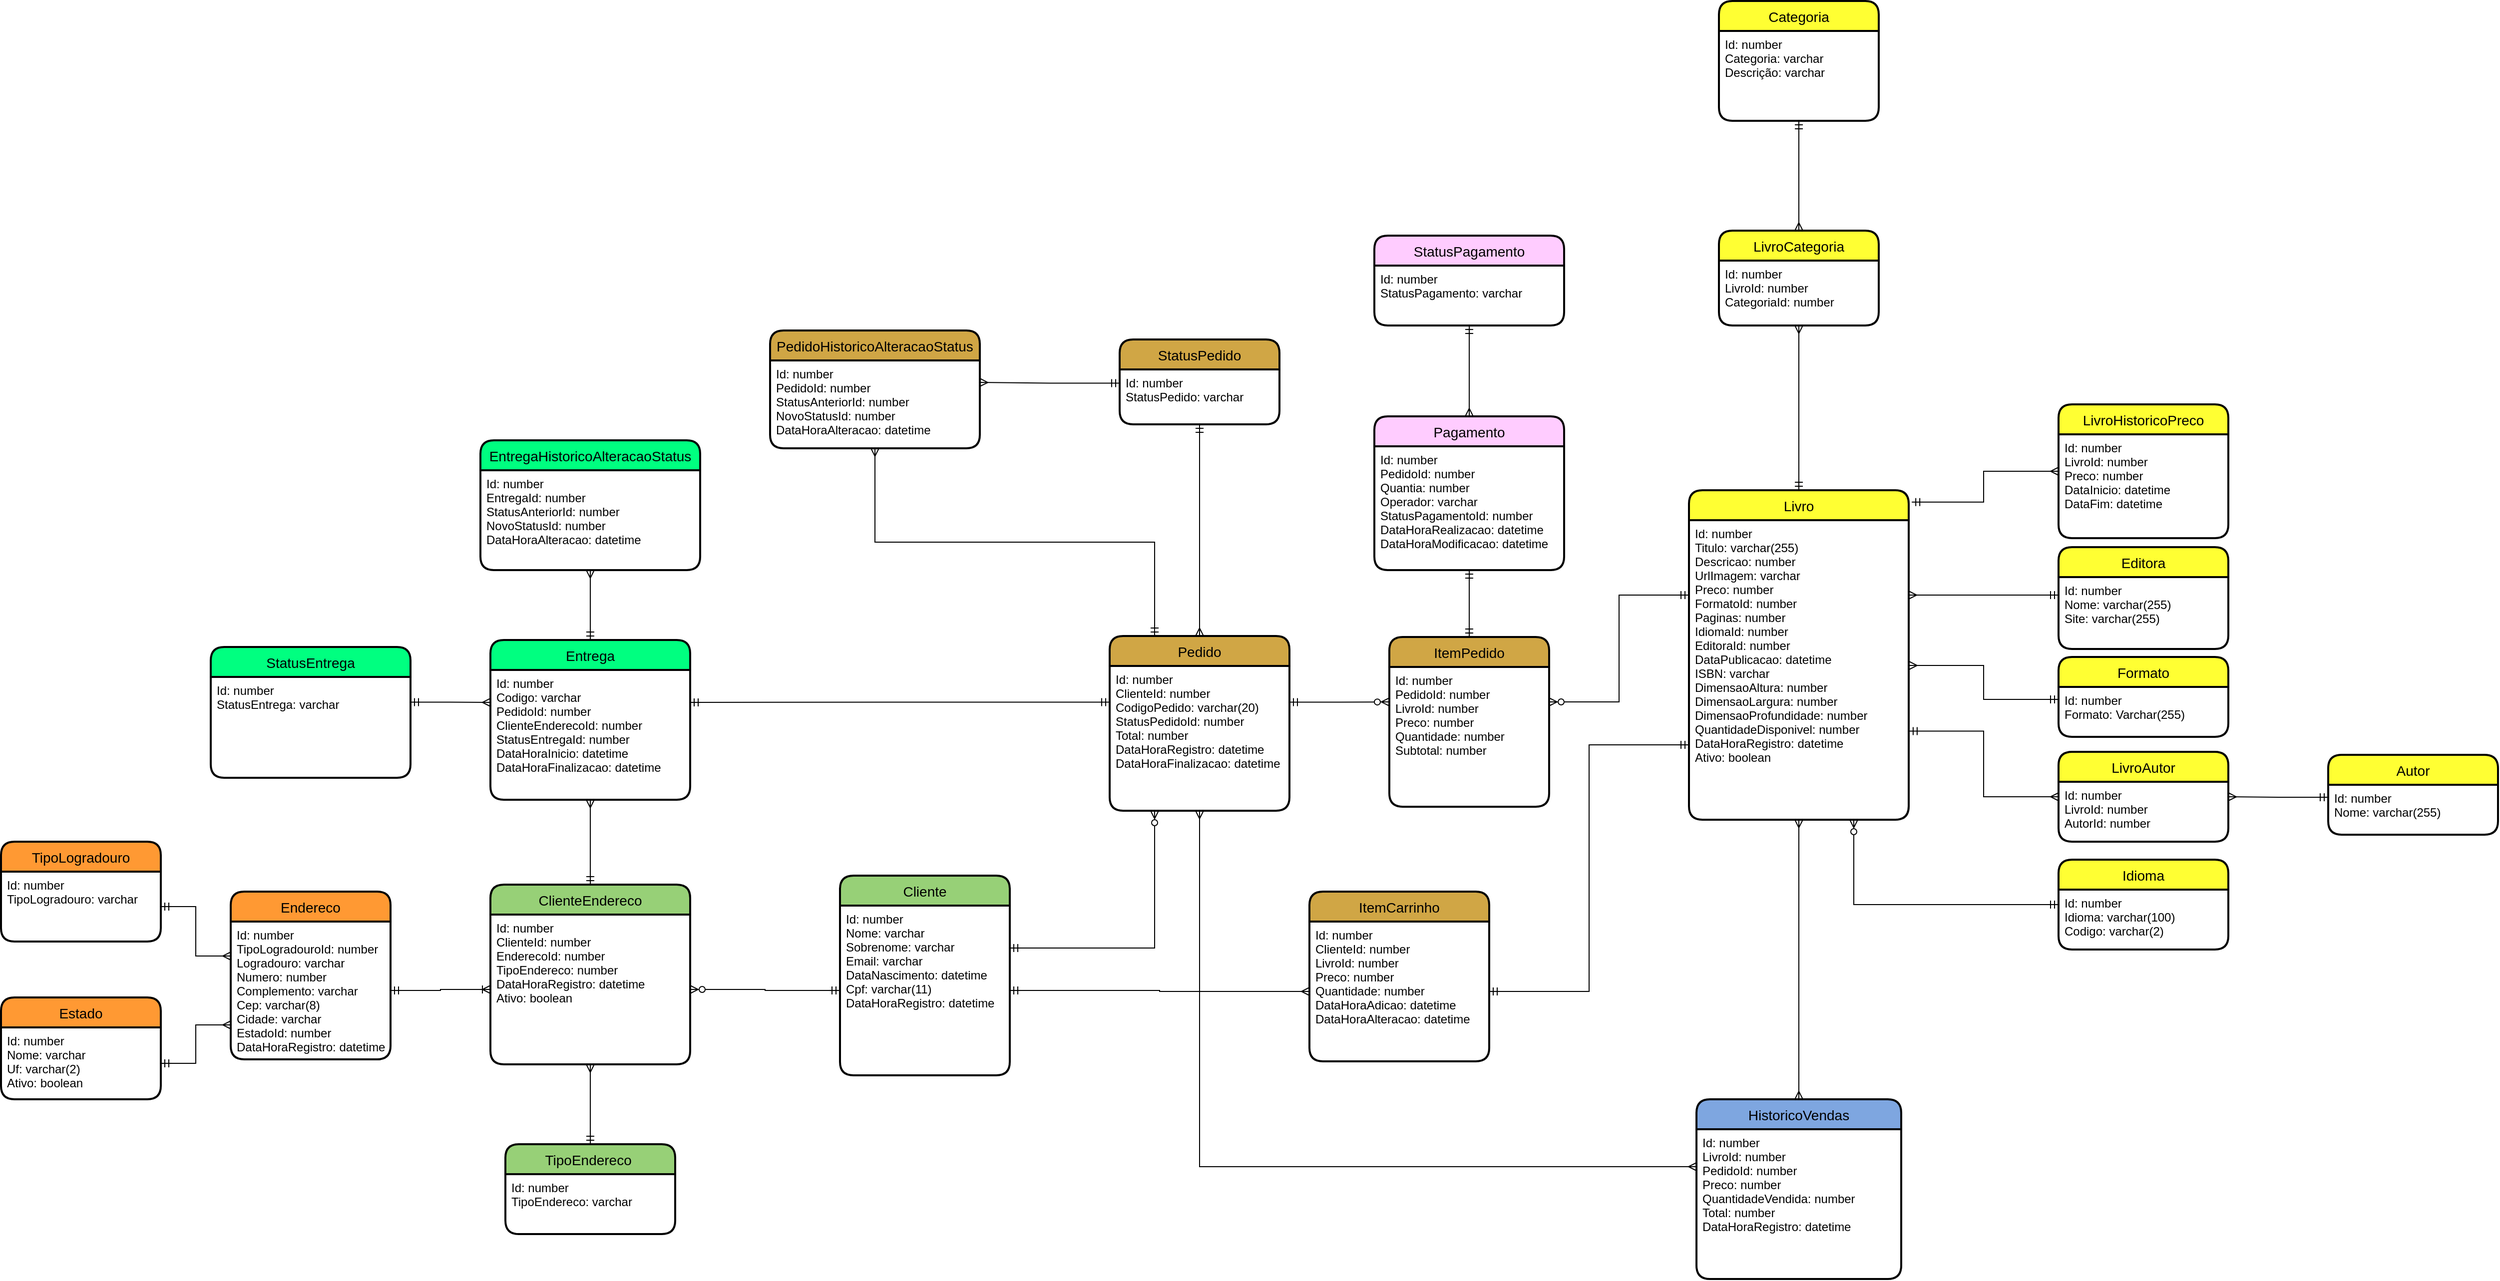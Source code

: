 <mxfile version="20.1.1" type="device"><diagram id="R2lEEEUBdFMjLlhIrx00" name="Page-1"><mxGraphModel dx="1625" dy="1429" grid="1" gridSize="10" guides="1" tooltips="1" connect="1" arrows="1" fold="1" page="1" pageScale="1" pageWidth="850" pageHeight="1100" math="0" shadow="0" extFonts="Permanent Marker^https://fonts.googleapis.com/css?family=Permanent+Marker"><root><mxCell id="0"/><mxCell id="1" parent="0"/><mxCell id="pPtxKw3lKv2uct6YsJ1H-18" style="edgeStyle=orthogonalEdgeStyle;rounded=0;orthogonalLoop=1;jettySize=auto;html=1;entryX=0.25;entryY=1;entryDx=0;entryDy=0;endArrow=ERzeroToMany;endFill=0;startArrow=ERmandOne;startFill=0;exitX=1;exitY=0.25;exitDx=0;exitDy=0;" parent="1" source="pPtxKw3lKv2uct6YsJ1H-33" target="pPtxKw3lKv2uct6YsJ1H-34" edge="1"><mxGeometry relative="1" as="geometry"/></mxCell><mxCell id="pPtxKw3lKv2uct6YsJ1H-19" style="edgeStyle=orthogonalEdgeStyle;rounded=0;orthogonalLoop=1;jettySize=auto;html=1;entryX=0;entryY=0.25;entryDx=0;entryDy=0;startArrow=ERmandOne;startFill=0;endArrow=ERzeroToMany;endFill=0;exitX=1;exitY=0.25;exitDx=0;exitDy=0;" parent="1" source="pPtxKw3lKv2uct6YsJ1H-35" target="pPtxKw3lKv2uct6YsJ1H-37" edge="1"><mxGeometry relative="1" as="geometry"><mxPoint x="460" y="290" as="sourcePoint"/></mxGeometry></mxCell><mxCell id="pPtxKw3lKv2uct6YsJ1H-20" style="edgeStyle=orthogonalEdgeStyle;rounded=0;orthogonalLoop=1;jettySize=auto;html=1;entryX=0;entryY=0.25;entryDx=0;entryDy=0;startArrow=ERzeroToMany;startFill=0;endArrow=ERmandOne;endFill=0;exitX=1;exitY=0.25;exitDx=0;exitDy=0;" parent="1" source="pPtxKw3lKv2uct6YsJ1H-37" target="pPtxKw3lKv2uct6YsJ1H-39" edge="1"><mxGeometry relative="1" as="geometry"/></mxCell><mxCell id="pPtxKw3lKv2uct6YsJ1H-32" value="Cliente" style="swimlane;childLayout=stackLayout;horizontal=1;startSize=30;horizontalStack=0;rounded=1;fontSize=14;fontStyle=0;strokeWidth=2;resizeParent=0;resizeLast=1;shadow=0;dashed=0;align=center;labelBackgroundColor=none;fillColor=#97D077;" parent="1" vertex="1"><mxGeometry y="466" width="170" height="200" as="geometry"/></mxCell><mxCell id="pPtxKw3lKv2uct6YsJ1H-33" value="Id: number&#10;Nome: varchar&#10;Sobrenome: varchar&#10;Email: varchar&#10;DataNascimento: datetime&#10;Cpf: varchar(11)&#10;DataHoraRegistro: datetime&#10;" style="align=left;strokeColor=none;fillColor=none;spacingLeft=4;fontSize=12;verticalAlign=top;resizable=0;rotatable=0;part=1;labelBackgroundColor=none;" parent="pPtxKw3lKv2uct6YsJ1H-32" vertex="1"><mxGeometry y="30" width="170" height="170" as="geometry"/></mxCell><mxCell id="pPtxKw3lKv2uct6YsJ1H-34" value="Pedido" style="swimlane;childLayout=stackLayout;horizontal=1;startSize=30;horizontalStack=0;rounded=1;fontSize=14;fontStyle=0;strokeWidth=2;resizeParent=0;resizeLast=1;shadow=0;dashed=0;align=center;labelBackgroundColor=none;fillColor=#D0A645;" parent="1" vertex="1"><mxGeometry x="270" y="226" width="180" height="175" as="geometry"/></mxCell><mxCell id="pPtxKw3lKv2uct6YsJ1H-35" value="Id: number&#10;ClienteId: number&#10;CodigoPedido: varchar(20)&#10;StatusPedidoId: number&#10;Total: number&#10;DataHoraRegistro: datetime&#10;DataHoraFinalizacao: datetime" style="align=left;strokeColor=none;fillColor=none;spacingLeft=4;fontSize=12;verticalAlign=top;resizable=0;rotatable=0;part=1;labelBackgroundColor=none;" parent="pPtxKw3lKv2uct6YsJ1H-34" vertex="1"><mxGeometry y="30" width="180" height="145" as="geometry"/></mxCell><mxCell id="pPtxKw3lKv2uct6YsJ1H-36" value="ItemPedido" style="swimlane;childLayout=stackLayout;horizontal=1;startSize=30;horizontalStack=0;rounded=1;fontSize=14;fontStyle=0;strokeWidth=2;resizeParent=0;resizeLast=1;shadow=0;dashed=0;align=center;labelBackgroundColor=none;fillColor=#D0A645;" parent="1" vertex="1"><mxGeometry x="550" y="227" width="160" height="170" as="geometry"/></mxCell><mxCell id="pPtxKw3lKv2uct6YsJ1H-37" value="Id: number&#10;PedidoId: number&#10;LivroId: number&#10;Preco: number&#10;Quantidade: number&#10;Subtotal: number" style="align=left;strokeColor=none;fillColor=none;spacingLeft=4;fontSize=12;verticalAlign=top;resizable=0;rotatable=0;part=1;labelBackgroundColor=none;" parent="pPtxKw3lKv2uct6YsJ1H-36" vertex="1"><mxGeometry y="30" width="160" height="140" as="geometry"/></mxCell><mxCell id="pPtxKw3lKv2uct6YsJ1H-38" value="Livro" style="swimlane;childLayout=stackLayout;horizontal=1;startSize=30;horizontalStack=0;rounded=1;fontSize=14;fontStyle=0;strokeWidth=2;resizeParent=0;resizeLast=1;shadow=0;dashed=0;align=center;labelBackgroundColor=none;fillColor=#FFFF33;" parent="1" vertex="1"><mxGeometry x="850" y="80" width="220" height="330" as="geometry"/></mxCell><mxCell id="pPtxKw3lKv2uct6YsJ1H-39" value="Id: number&#10;Titulo: varchar(255)&#10;Descricao: number&#10;UrlImagem: varchar&#10;Preco: number&#10;FormatoId: number&#10;Paginas: number&#10;IdiomaId: number&#10;EditoraId: number&#10;DataPublicacao: datetime&#10;ISBN: varchar&#10;DimensaoAltura: number&#10;DimensaoLargura: number&#10;DimensaoProfundidade: number&#10;QuantidadeDisponivel: number&#10;DataHoraRegistro: datetime&#10;Ativo: boolean" style="align=left;strokeColor=none;fillColor=none;spacingLeft=4;fontSize=12;verticalAlign=top;resizable=0;rotatable=0;part=1;labelBackgroundColor=none;" parent="pPtxKw3lKv2uct6YsJ1H-38" vertex="1"><mxGeometry y="30" width="220" height="300" as="geometry"/></mxCell><mxCell id="pPtxKw3lKv2uct6YsJ1H-53" value="Endereco" style="swimlane;childLayout=stackLayout;horizontal=1;startSize=30;horizontalStack=0;rounded=1;fontSize=14;fontStyle=0;strokeWidth=2;resizeParent=0;resizeLast=1;shadow=0;dashed=0;align=center;labelBackgroundColor=none;fillColor=#FF9933;" parent="1" vertex="1"><mxGeometry x="-610" y="482" width="160" height="168" as="geometry"/></mxCell><mxCell id="pPtxKw3lKv2uct6YsJ1H-54" value="Id: number&#10;TipoLogradouroId: number&#10;Logradouro: varchar&#10;Numero: number&#10;Complemento: varchar&#10;Cep: varchar(8)&#10;Cidade: varchar&#10;EstadoId: number&#10;DataHoraRegistro: datetime" style="align=left;strokeColor=none;fillColor=none;spacingLeft=4;fontSize=12;verticalAlign=top;resizable=0;rotatable=0;part=1;labelBackgroundColor=none;" parent="pPtxKw3lKv2uct6YsJ1H-53" vertex="1"><mxGeometry y="30" width="160" height="138" as="geometry"/></mxCell><mxCell id="qFmLFj_mWlEjI6vrp8JO-67" style="edgeStyle=orthogonalEdgeStyle;rounded=0;orthogonalLoop=1;jettySize=auto;html=1;exitX=0.5;exitY=0;exitDx=0;exitDy=0;entryX=0.5;entryY=1;entryDx=0;entryDy=0;startArrow=ERmandOne;startFill=0;endArrow=ERmany;endFill=0;" parent="1" source="pPtxKw3lKv2uct6YsJ1H-55" target="qFmLFj_mWlEjI6vrp8JO-61" edge="1"><mxGeometry relative="1" as="geometry"/></mxCell><mxCell id="pPtxKw3lKv2uct6YsJ1H-55" value="ClienteEndereco" style="swimlane;childLayout=stackLayout;horizontal=1;startSize=30;horizontalStack=0;rounded=1;fontSize=14;fontStyle=0;strokeWidth=2;resizeParent=0;resizeLast=1;shadow=0;dashed=0;align=center;labelBackgroundColor=none;fillColor=#97D077;" parent="1" vertex="1"><mxGeometry x="-350" y="475" width="200" height="180" as="geometry"/></mxCell><mxCell id="pPtxKw3lKv2uct6YsJ1H-56" value="Id: number&#10;ClienteId: number&#10;EnderecoId: number&#10;TipoEndereco: number&#10;DataHoraRegistro: datetime&#10;Ativo: boolean&#10;" style="align=left;strokeColor=none;fillColor=none;spacingLeft=4;fontSize=12;verticalAlign=top;resizable=0;rotatable=0;part=1;labelBackgroundColor=none;" parent="pPtxKw3lKv2uct6YsJ1H-55" vertex="1"><mxGeometry y="30" width="200" height="150" as="geometry"/></mxCell><mxCell id="pPtxKw3lKv2uct6YsJ1H-57" value="Estado" style="swimlane;childLayout=stackLayout;horizontal=1;startSize=30;horizontalStack=0;rounded=1;fontSize=14;fontStyle=0;strokeWidth=2;resizeParent=0;resizeLast=1;shadow=0;dashed=0;align=center;labelBackgroundColor=none;fillColor=#FF9933;" parent="1" vertex="1"><mxGeometry x="-840" y="588" width="160" height="102" as="geometry"/></mxCell><mxCell id="pPtxKw3lKv2uct6YsJ1H-58" value="Id: number&#10;Nome: varchar&#10;Uf: varchar(2)&#10;Ativo: boolean" style="align=left;strokeColor=none;fillColor=none;spacingLeft=4;fontSize=12;verticalAlign=top;resizable=0;rotatable=0;part=1;labelBackgroundColor=none;" parent="pPtxKw3lKv2uct6YsJ1H-57" vertex="1"><mxGeometry y="30" width="160" height="72" as="geometry"/></mxCell><mxCell id="pPtxKw3lKv2uct6YsJ1H-59" style="edgeStyle=orthogonalEdgeStyle;rounded=0;orthogonalLoop=1;jettySize=auto;html=1;endArrow=ERzeroToMany;endFill=0;startArrow=ERmandOne;startFill=0;entryX=1;entryY=0.5;entryDx=0;entryDy=0;" parent="1" source="pPtxKw3lKv2uct6YsJ1H-33" target="pPtxKw3lKv2uct6YsJ1H-56" edge="1"><mxGeometry relative="1" as="geometry"/></mxCell><mxCell id="pPtxKw3lKv2uct6YsJ1H-62" style="edgeStyle=orthogonalEdgeStyle;rounded=0;orthogonalLoop=1;jettySize=auto;html=1;entryX=1;entryY=0.5;entryDx=0;entryDy=0;startArrow=ERoneToMany;startFill=0;endArrow=ERmandOne;endFill=0;" parent="1" source="pPtxKw3lKv2uct6YsJ1H-56" target="pPtxKw3lKv2uct6YsJ1H-54" edge="1"><mxGeometry relative="1" as="geometry"/></mxCell><mxCell id="pPtxKw3lKv2uct6YsJ1H-63" style="edgeStyle=orthogonalEdgeStyle;rounded=0;orthogonalLoop=1;jettySize=auto;html=1;entryX=1;entryY=0.5;entryDx=0;entryDy=0;startArrow=ERmany;startFill=0;endArrow=ERmandOne;endFill=0;exitX=0;exitY=0.75;exitDx=0;exitDy=0;" parent="1" source="pPtxKw3lKv2uct6YsJ1H-54" target="pPtxKw3lKv2uct6YsJ1H-58" edge="1"><mxGeometry relative="1" as="geometry"/></mxCell><mxCell id="pPtxKw3lKv2uct6YsJ1H-69" value="Categoria" style="swimlane;childLayout=stackLayout;horizontal=1;startSize=30;horizontalStack=0;rounded=1;fontSize=14;fontStyle=0;strokeWidth=2;resizeParent=0;resizeLast=1;shadow=0;dashed=0;align=center;labelBackgroundColor=none;fillColor=#FFFF33;" parent="1" vertex="1"><mxGeometry x="880" y="-410" width="160" height="120" as="geometry"/></mxCell><mxCell id="pPtxKw3lKv2uct6YsJ1H-70" value="Id: number&#10;Categoria: varchar&#10;Descrição: varchar" style="align=left;strokeColor=none;fillColor=none;spacingLeft=4;fontSize=12;verticalAlign=top;resizable=0;rotatable=0;part=1;labelBackgroundColor=none;" parent="pPtxKw3lKv2uct6YsJ1H-69" vertex="1"><mxGeometry y="30" width="160" height="90" as="geometry"/></mxCell><mxCell id="qFmLFj_mWlEjI6vrp8JO-10" style="edgeStyle=orthogonalEdgeStyle;rounded=0;orthogonalLoop=1;jettySize=auto;html=1;exitX=0.5;exitY=0;exitDx=0;exitDy=0;entryX=0.5;entryY=1;entryDx=0;entryDy=0;startArrow=ERmany;startFill=0;endArrow=ERmany;endFill=0;" parent="1" source="qFmLFj_mWlEjI6vrp8JO-5" target="pPtxKw3lKv2uct6YsJ1H-39" edge="1"><mxGeometry relative="1" as="geometry"/></mxCell><mxCell id="qFmLFj_mWlEjI6vrp8JO-5" value="HistoricoVendas" style="swimlane;childLayout=stackLayout;horizontal=1;startSize=30;horizontalStack=0;rounded=1;fontSize=14;fontStyle=0;strokeWidth=2;resizeParent=0;resizeLast=1;shadow=0;dashed=0;align=center;labelBackgroundColor=none;fillColor=#7EA6E0;" parent="1" vertex="1"><mxGeometry x="857.5" y="690" width="205" height="180" as="geometry"/></mxCell><mxCell id="qFmLFj_mWlEjI6vrp8JO-6" value="Id: number&#10;LivroId: number&#10;PedidoId: number&#10;Preco: number&#10;QuantidadeVendida: number&#10;Total: number&#10;DataHoraRegistro: datetime&#10;" style="align=left;strokeColor=none;fillColor=none;spacingLeft=4;fontSize=12;verticalAlign=top;resizable=0;rotatable=0;part=1;labelBackgroundColor=none;" parent="qFmLFj_mWlEjI6vrp8JO-5" vertex="1"><mxGeometry y="30" width="205" height="150" as="geometry"/></mxCell><mxCell id="qFmLFj_mWlEjI6vrp8JO-15" style="edgeStyle=orthogonalEdgeStyle;rounded=0;orthogonalLoop=1;jettySize=auto;html=1;exitX=0.5;exitY=1;exitDx=0;exitDy=0;entryX=0;entryY=0.25;entryDx=0;entryDy=0;startArrow=ERmany;startFill=0;endArrow=ERmany;endFill=0;" parent="1" source="pPtxKw3lKv2uct6YsJ1H-35" target="qFmLFj_mWlEjI6vrp8JO-6" edge="1"><mxGeometry relative="1" as="geometry"/></mxCell><mxCell id="qFmLFj_mWlEjI6vrp8JO-16" value="LivroHistoricoPreco" style="swimlane;childLayout=stackLayout;horizontal=1;startSize=30;horizontalStack=0;rounded=1;fontSize=14;fontStyle=0;strokeWidth=2;resizeParent=0;resizeLast=1;shadow=0;dashed=0;align=center;labelBackgroundColor=none;fillColor=#FFFF33;" parent="1" vertex="1"><mxGeometry x="1220" y="-6" width="170" height="134" as="geometry"/></mxCell><mxCell id="qFmLFj_mWlEjI6vrp8JO-17" value="Id: number&#10;LivroId: number&#10;Preco: number&#10;DataInicio: datetime&#10;DataFim: datetime" style="align=left;strokeColor=none;fillColor=none;spacingLeft=4;fontSize=12;verticalAlign=top;resizable=0;rotatable=0;part=1;labelBackgroundColor=none;" parent="qFmLFj_mWlEjI6vrp8JO-16" vertex="1"><mxGeometry y="30" width="170" height="104" as="geometry"/></mxCell><mxCell id="qFmLFj_mWlEjI6vrp8JO-18" style="edgeStyle=orthogonalEdgeStyle;rounded=0;orthogonalLoop=1;jettySize=auto;html=1;exitX=1.014;exitY=0.036;exitDx=0;exitDy=0;entryX=0;entryY=0.5;entryDx=0;entryDy=0;startArrow=ERmandOne;startFill=0;endArrow=ERmany;endFill=0;exitPerimeter=0;" parent="1" source="pPtxKw3lKv2uct6YsJ1H-38" target="qFmLFj_mWlEjI6vrp8JO-16" edge="1"><mxGeometry relative="1" as="geometry"/></mxCell><mxCell id="qFmLFj_mWlEjI6vrp8JO-22" value="Editora" style="swimlane;childLayout=stackLayout;horizontal=1;startSize=30;horizontalStack=0;rounded=1;fontSize=14;fontStyle=0;strokeWidth=2;resizeParent=0;resizeLast=1;shadow=0;dashed=0;align=center;labelBackgroundColor=none;fillColor=#FFFF33;" parent="1" vertex="1"><mxGeometry x="1220" y="137" width="170" height="102" as="geometry"/></mxCell><mxCell id="qFmLFj_mWlEjI6vrp8JO-23" value="Id: number&#10;Nome: varchar(255)&#10;Site: varchar(255)" style="align=left;strokeColor=none;fillColor=none;spacingLeft=4;fontSize=12;verticalAlign=top;resizable=0;rotatable=0;part=1;labelBackgroundColor=none;" parent="qFmLFj_mWlEjI6vrp8JO-22" vertex="1"><mxGeometry y="30" width="170" height="72" as="geometry"/></mxCell><mxCell id="qFmLFj_mWlEjI6vrp8JO-24" value="Formato" style="swimlane;childLayout=stackLayout;horizontal=1;startSize=30;horizontalStack=0;rounded=1;fontSize=14;fontStyle=0;strokeWidth=2;resizeParent=0;resizeLast=1;shadow=0;dashed=0;align=center;labelBackgroundColor=none;fillColor=#FFFF33;" parent="1" vertex="1"><mxGeometry x="1220" y="247" width="170" height="80" as="geometry"/></mxCell><mxCell id="qFmLFj_mWlEjI6vrp8JO-25" value="Id: number&#10;Formato: Varchar(255)" style="align=left;strokeColor=none;fillColor=none;spacingLeft=4;fontSize=12;verticalAlign=top;resizable=0;rotatable=0;part=1;labelBackgroundColor=none;" parent="qFmLFj_mWlEjI6vrp8JO-24" vertex="1"><mxGeometry y="30" width="170" height="50" as="geometry"/></mxCell><mxCell id="qFmLFj_mWlEjI6vrp8JO-26" style="edgeStyle=orthogonalEdgeStyle;rounded=0;orthogonalLoop=1;jettySize=auto;html=1;exitX=0;exitY=0.25;exitDx=0;exitDy=0;entryX=1;entryY=0.25;entryDx=0;entryDy=0;startArrow=ERmandOne;startFill=0;endArrow=ERmany;endFill=0;" parent="1" source="qFmLFj_mWlEjI6vrp8JO-23" target="pPtxKw3lKv2uct6YsJ1H-39" edge="1"><mxGeometry relative="1" as="geometry"/></mxCell><mxCell id="qFmLFj_mWlEjI6vrp8JO-31" style="edgeStyle=orthogonalEdgeStyle;rounded=0;orthogonalLoop=1;jettySize=auto;html=1;exitX=0.5;exitY=0;exitDx=0;exitDy=0;entryX=0.5;entryY=1;entryDx=0;entryDy=0;startArrow=ERmany;startFill=0;endArrow=ERmandOne;endFill=0;" parent="1" source="qFmLFj_mWlEjI6vrp8JO-28" target="pPtxKw3lKv2uct6YsJ1H-70" edge="1"><mxGeometry relative="1" as="geometry"/></mxCell><mxCell id="qFmLFj_mWlEjI6vrp8JO-28" value="LivroCategoria" style="swimlane;childLayout=stackLayout;horizontal=1;startSize=30;horizontalStack=0;rounded=1;fontSize=14;fontStyle=0;strokeWidth=2;resizeParent=0;resizeLast=1;shadow=0;dashed=0;align=center;labelBackgroundColor=none;fillColor=#FFFF33;" parent="1" vertex="1"><mxGeometry x="880" y="-180" width="160" height="95" as="geometry"/></mxCell><mxCell id="qFmLFj_mWlEjI6vrp8JO-29" value="Id: number&#10;LivroId: number&#10;CategoriaId: number" style="align=left;strokeColor=none;fillColor=none;spacingLeft=4;fontSize=12;verticalAlign=top;resizable=0;rotatable=0;part=1;labelBackgroundColor=none;" parent="qFmLFj_mWlEjI6vrp8JO-28" vertex="1"><mxGeometry y="30" width="160" height="65" as="geometry"/></mxCell><mxCell id="qFmLFj_mWlEjI6vrp8JO-32" style="edgeStyle=orthogonalEdgeStyle;rounded=0;orthogonalLoop=1;jettySize=auto;html=1;exitX=0.5;exitY=1;exitDx=0;exitDy=0;entryX=0.5;entryY=0;entryDx=0;entryDy=0;startArrow=ERmany;startFill=0;endArrow=ERmandOne;endFill=0;" parent="1" source="qFmLFj_mWlEjI6vrp8JO-29" target="pPtxKw3lKv2uct6YsJ1H-38" edge="1"><mxGeometry relative="1" as="geometry"/></mxCell><mxCell id="qFmLFj_mWlEjI6vrp8JO-36" style="edgeStyle=orthogonalEdgeStyle;rounded=0;orthogonalLoop=1;jettySize=auto;html=1;exitX=0;exitY=0.25;exitDx=0;exitDy=0;entryX=1.002;entryY=0.485;entryDx=0;entryDy=0;startArrow=ERmandOne;startFill=0;endArrow=ERmany;endFill=0;entryPerimeter=0;" parent="1" source="qFmLFj_mWlEjI6vrp8JO-25" target="pPtxKw3lKv2uct6YsJ1H-39" edge="1"><mxGeometry relative="1" as="geometry"/></mxCell><mxCell id="qFmLFj_mWlEjI6vrp8JO-38" value="Autor" style="swimlane;childLayout=stackLayout;horizontal=1;startSize=30;horizontalStack=0;rounded=1;fontSize=14;fontStyle=0;strokeWidth=2;resizeParent=0;resizeLast=1;shadow=0;dashed=0;align=center;labelBackgroundColor=none;fillColor=#FFFF33;" parent="1" vertex="1"><mxGeometry x="1490" y="345" width="170" height="80" as="geometry"/></mxCell><mxCell id="qFmLFj_mWlEjI6vrp8JO-39" value="Id: number&#10;Nome: varchar(255)" style="align=left;strokeColor=none;fillColor=none;spacingLeft=4;fontSize=12;verticalAlign=top;resizable=0;rotatable=0;part=1;labelBackgroundColor=none;" parent="qFmLFj_mWlEjI6vrp8JO-38" vertex="1"><mxGeometry y="30" width="170" height="50" as="geometry"/></mxCell><mxCell id="qFmLFj_mWlEjI6vrp8JO-42" style="edgeStyle=orthogonalEdgeStyle;rounded=0;orthogonalLoop=1;jettySize=auto;html=1;exitX=0;exitY=0.5;exitDx=0;exitDy=0;startArrow=ERmany;startFill=0;endArrow=ERmandOne;endFill=0;entryX=1.002;entryY=0.704;entryDx=0;entryDy=0;entryPerimeter=0;" parent="1" source="qFmLFj_mWlEjI6vrp8JO-40" target="pPtxKw3lKv2uct6YsJ1H-39" edge="1"><mxGeometry relative="1" as="geometry"><mxPoint x="1110" y="360" as="targetPoint"/></mxGeometry></mxCell><mxCell id="qFmLFj_mWlEjI6vrp8JO-40" value="LivroAutor" style="swimlane;childLayout=stackLayout;horizontal=1;startSize=30;horizontalStack=0;rounded=1;fontSize=14;fontStyle=0;strokeWidth=2;resizeParent=0;resizeLast=1;shadow=0;dashed=0;align=center;labelBackgroundColor=none;fillColor=#FFFF33;" parent="1" vertex="1"><mxGeometry x="1220" y="342" width="170" height="90" as="geometry"/></mxCell><mxCell id="qFmLFj_mWlEjI6vrp8JO-41" value="Id: number&#10;LivroId: number&#10;AutorId: number" style="align=left;strokeColor=none;fillColor=none;spacingLeft=4;fontSize=12;verticalAlign=top;resizable=0;rotatable=0;part=1;labelBackgroundColor=none;" parent="qFmLFj_mWlEjI6vrp8JO-40" vertex="1"><mxGeometry y="30" width="170" height="60" as="geometry"/></mxCell><mxCell id="qFmLFj_mWlEjI6vrp8JO-45" style="edgeStyle=orthogonalEdgeStyle;rounded=0;orthogonalLoop=1;jettySize=auto;html=1;exitX=0;exitY=0.25;exitDx=0;exitDy=0;entryX=1;entryY=0.25;entryDx=0;entryDy=0;startArrow=ERmandOne;startFill=0;endArrow=ERmany;endFill=0;" parent="1" source="qFmLFj_mWlEjI6vrp8JO-39" target="qFmLFj_mWlEjI6vrp8JO-41" edge="1"><mxGeometry relative="1" as="geometry"/></mxCell><mxCell id="qFmLFj_mWlEjI6vrp8JO-46" value="TipoLogradouro" style="swimlane;childLayout=stackLayout;horizontal=1;startSize=30;horizontalStack=0;rounded=1;fontSize=14;fontStyle=0;strokeWidth=2;resizeParent=0;resizeLast=1;shadow=0;dashed=0;align=center;labelBackgroundColor=none;fillColor=#FF9933;" parent="1" vertex="1"><mxGeometry x="-840" y="432" width="160" height="100" as="geometry"/></mxCell><mxCell id="qFmLFj_mWlEjI6vrp8JO-47" value="Id: number&#10;TipoLogradouro: varchar" style="align=left;strokeColor=none;fillColor=none;spacingLeft=4;fontSize=12;verticalAlign=top;resizable=0;rotatable=0;part=1;labelBackgroundColor=none;" parent="qFmLFj_mWlEjI6vrp8JO-46" vertex="1"><mxGeometry y="30" width="160" height="70" as="geometry"/></mxCell><mxCell id="qFmLFj_mWlEjI6vrp8JO-48" style="edgeStyle=orthogonalEdgeStyle;rounded=0;orthogonalLoop=1;jettySize=auto;html=1;exitX=1;exitY=0.5;exitDx=0;exitDy=0;entryX=0;entryY=0.25;entryDx=0;entryDy=0;startArrow=ERmandOne;startFill=0;endArrow=ERmany;endFill=0;" parent="1" source="qFmLFj_mWlEjI6vrp8JO-47" target="pPtxKw3lKv2uct6YsJ1H-54" edge="1"><mxGeometry relative="1" as="geometry"/></mxCell><mxCell id="qFmLFj_mWlEjI6vrp8JO-49" value="StatusPedido" style="swimlane;childLayout=stackLayout;horizontal=1;startSize=30;horizontalStack=0;rounded=1;fontSize=14;fontStyle=0;strokeWidth=2;resizeParent=0;resizeLast=1;shadow=0;dashed=0;align=center;labelBackgroundColor=none;fillColor=#D0A645;" parent="1" vertex="1"><mxGeometry x="280" y="-71" width="160" height="85" as="geometry"/></mxCell><mxCell id="qFmLFj_mWlEjI6vrp8JO-50" value="Id: number&#10;StatusPedido: varchar" style="align=left;strokeColor=none;fillColor=none;spacingLeft=4;fontSize=12;verticalAlign=top;resizable=0;rotatable=0;part=1;labelBackgroundColor=none;" parent="qFmLFj_mWlEjI6vrp8JO-49" vertex="1"><mxGeometry y="30" width="160" height="55" as="geometry"/></mxCell><mxCell id="qFmLFj_mWlEjI6vrp8JO-52" style="edgeStyle=orthogonalEdgeStyle;rounded=0;orthogonalLoop=1;jettySize=auto;html=1;exitX=0.5;exitY=1;exitDx=0;exitDy=0;entryX=0.5;entryY=0;entryDx=0;entryDy=0;startArrow=ERmandOne;startFill=0;endArrow=ERmany;endFill=0;" parent="1" source="qFmLFj_mWlEjI6vrp8JO-50" target="pPtxKw3lKv2uct6YsJ1H-34" edge="1"><mxGeometry relative="1" as="geometry"/></mxCell><mxCell id="qFmLFj_mWlEjI6vrp8JO-53" value="PedidoHistoricoAlteracaoStatus" style="swimlane;childLayout=stackLayout;horizontal=1;startSize=30;horizontalStack=0;rounded=1;fontSize=14;fontStyle=0;strokeWidth=2;resizeParent=0;resizeLast=1;shadow=0;dashed=0;align=center;labelBackgroundColor=none;fillColor=#D0A645;" parent="1" vertex="1"><mxGeometry x="-70" y="-80" width="210" height="118" as="geometry"/></mxCell><mxCell id="qFmLFj_mWlEjI6vrp8JO-54" value="Id: number&#10;PedidoId: number&#10;StatusAnteriorId: number&#10;NovoStatusId: number&#10;DataHoraAlteracao: datetime" style="align=left;strokeColor=none;fillColor=none;spacingLeft=4;fontSize=12;verticalAlign=top;resizable=0;rotatable=0;part=1;labelBackgroundColor=none;" parent="qFmLFj_mWlEjI6vrp8JO-53" vertex="1"><mxGeometry y="30" width="210" height="88" as="geometry"/></mxCell><mxCell id="qFmLFj_mWlEjI6vrp8JO-57" style="edgeStyle=orthogonalEdgeStyle;rounded=0;orthogonalLoop=1;jettySize=auto;html=1;exitX=0.25;exitY=0;exitDx=0;exitDy=0;entryX=0.5;entryY=1;entryDx=0;entryDy=0;startArrow=ERmandOne;startFill=0;endArrow=ERmany;endFill=0;" parent="1" source="pPtxKw3lKv2uct6YsJ1H-34" target="qFmLFj_mWlEjI6vrp8JO-54" edge="1"><mxGeometry relative="1" as="geometry"/></mxCell><mxCell id="qFmLFj_mWlEjI6vrp8JO-58" style="edgeStyle=orthogonalEdgeStyle;rounded=0;orthogonalLoop=1;jettySize=auto;html=1;exitX=0;exitY=0.25;exitDx=0;exitDy=0;entryX=1;entryY=0.25;entryDx=0;entryDy=0;startArrow=ERmandOne;startFill=0;endArrow=ERmany;endFill=0;" parent="1" source="qFmLFj_mWlEjI6vrp8JO-50" target="qFmLFj_mWlEjI6vrp8JO-54" edge="1"><mxGeometry relative="1" as="geometry"/></mxCell><mxCell id="tLzT18cPRLF-P13cdlUF-33" style="edgeStyle=orthogonalEdgeStyle;rounded=0;orthogonalLoop=1;jettySize=auto;html=1;exitX=0.5;exitY=0;exitDx=0;exitDy=0;entryX=0.5;entryY=1;entryDx=0;entryDy=0;startArrow=ERmandOne;startFill=0;endArrow=ERmany;endFill=0;" parent="1" source="qFmLFj_mWlEjI6vrp8JO-60" target="tLzT18cPRLF-P13cdlUF-28" edge="1"><mxGeometry relative="1" as="geometry"/></mxCell><mxCell id="qFmLFj_mWlEjI6vrp8JO-60" value="Entrega" style="swimlane;childLayout=stackLayout;horizontal=1;startSize=30;horizontalStack=0;rounded=1;fontSize=14;fontStyle=0;strokeWidth=2;resizeParent=0;resizeLast=1;shadow=0;dashed=0;align=center;labelBackgroundColor=none;fillColor=#00FF80;" parent="1" vertex="1"><mxGeometry x="-350" y="230" width="200" height="160" as="geometry"/></mxCell><mxCell id="qFmLFj_mWlEjI6vrp8JO-61" value="Id: number&#10;Codigo: varchar&#10;PedidoId: number&#10;ClienteEnderecoId: number&#10;StatusEntregaId: number&#10;DataHoraInicio: datetime&#10;DataHoraFinalizacao: datetime" style="align=left;strokeColor=none;fillColor=none;spacingLeft=4;fontSize=12;verticalAlign=top;resizable=0;rotatable=0;part=1;labelBackgroundColor=none;" parent="qFmLFj_mWlEjI6vrp8JO-60" vertex="1"><mxGeometry y="30" width="200" height="130" as="geometry"/></mxCell><mxCell id="qFmLFj_mWlEjI6vrp8JO-66" style="edgeStyle=orthogonalEdgeStyle;rounded=0;orthogonalLoop=1;jettySize=auto;html=1;exitX=0;exitY=0.25;exitDx=0;exitDy=0;entryX=1;entryY=0.25;entryDx=0;entryDy=0;startArrow=ERmandOne;startFill=0;endArrow=ERmandOne;endFill=0;" parent="1" source="pPtxKw3lKv2uct6YsJ1H-35" target="qFmLFj_mWlEjI6vrp8JO-61" edge="1"><mxGeometry relative="1" as="geometry"/></mxCell><mxCell id="tLzT18cPRLF-P13cdlUF-1" value="TipoEndereco " style="swimlane;childLayout=stackLayout;horizontal=1;startSize=30;horizontalStack=0;rounded=1;fontSize=14;fontStyle=0;strokeWidth=2;resizeParent=0;resizeLast=1;shadow=0;dashed=0;align=center;labelBackgroundColor=none;fillColor=#97D077;" parent="1" vertex="1"><mxGeometry x="-335" y="735" width="170" height="90" as="geometry"/></mxCell><mxCell id="tLzT18cPRLF-P13cdlUF-2" value="Id: number&#10;TipoEndereco: varchar" style="align=left;strokeColor=none;fillColor=none;spacingLeft=4;fontSize=12;verticalAlign=top;resizable=0;rotatable=0;part=1;labelBackgroundColor=none;" parent="tLzT18cPRLF-P13cdlUF-1" vertex="1"><mxGeometry y="30" width="170" height="60" as="geometry"/></mxCell><mxCell id="tLzT18cPRLF-P13cdlUF-8" style="edgeStyle=orthogonalEdgeStyle;rounded=0;orthogonalLoop=1;jettySize=auto;html=1;exitX=0.5;exitY=1;exitDx=0;exitDy=0;entryX=0.5;entryY=0;entryDx=0;entryDy=0;startArrow=ERmany;startFill=0;endArrow=ERmandOne;endFill=0;" parent="1" source="pPtxKw3lKv2uct6YsJ1H-56" target="tLzT18cPRLF-P13cdlUF-1" edge="1"><mxGeometry relative="1" as="geometry"/></mxCell><mxCell id="tLzT18cPRLF-P13cdlUF-9" value="ItemCarrinho" style="swimlane;childLayout=stackLayout;horizontal=1;startSize=30;horizontalStack=0;rounded=1;fontSize=14;fontStyle=0;strokeWidth=2;resizeParent=0;resizeLast=1;shadow=0;dashed=0;align=center;labelBackgroundColor=none;fillColor=#D0A645;" parent="1" vertex="1"><mxGeometry x="470" y="482" width="180" height="170" as="geometry"/></mxCell><mxCell id="tLzT18cPRLF-P13cdlUF-10" value="Id: number&#10;ClienteId: number&#10;LivroId: number&#10;Preco: number&#10;Quantidade: number&#10;DataHoraAdicao: datetime&#10;DataHoraAlteracao: datetime" style="align=left;strokeColor=none;fillColor=none;spacingLeft=4;fontSize=12;verticalAlign=top;resizable=0;rotatable=0;part=1;labelBackgroundColor=none;" parent="tLzT18cPRLF-P13cdlUF-9" vertex="1"><mxGeometry y="30" width="180" height="140" as="geometry"/></mxCell><mxCell id="tLzT18cPRLF-P13cdlUF-13" style="edgeStyle=orthogonalEdgeStyle;rounded=0;orthogonalLoop=1;jettySize=auto;html=1;exitX=0;exitY=0.5;exitDx=0;exitDy=0;entryX=1;entryY=0.5;entryDx=0;entryDy=0;startArrow=ERmany;startFill=0;endArrow=ERmandOne;endFill=0;" parent="1" source="tLzT18cPRLF-P13cdlUF-10" target="pPtxKw3lKv2uct6YsJ1H-33" edge="1"><mxGeometry relative="1" as="geometry"/></mxCell><mxCell id="tLzT18cPRLF-P13cdlUF-14" style="edgeStyle=orthogonalEdgeStyle;rounded=0;orthogonalLoop=1;jettySize=auto;html=1;exitX=1;exitY=0.5;exitDx=0;exitDy=0;entryX=0;entryY=0.75;entryDx=0;entryDy=0;startArrow=ERmandOne;startFill=0;endArrow=ERmandOne;endFill=0;" parent="1" source="tLzT18cPRLF-P13cdlUF-10" target="pPtxKw3lKv2uct6YsJ1H-39" edge="1"><mxGeometry relative="1" as="geometry"/></mxCell><mxCell id="tLzT18cPRLF-P13cdlUF-15" value="Pagamento" style="swimlane;childLayout=stackLayout;horizontal=1;startSize=30;horizontalStack=0;rounded=1;fontSize=14;fontStyle=0;strokeWidth=2;resizeParent=0;resizeLast=1;shadow=0;dashed=0;align=center;labelBackgroundColor=none;fillColor=#FFCCFF;" parent="1" vertex="1"><mxGeometry x="535" y="6" width="190" height="154" as="geometry"/></mxCell><mxCell id="tLzT18cPRLF-P13cdlUF-16" value="Id: number&#10;PedidoId: number&#10;Quantia: number&#10;Operador: varchar&#10;StatusPagamentoId: number&#10;DataHoraRealizacao: datetime&#10;DataHoraModificacao: datetime" style="align=left;strokeColor=none;fillColor=none;spacingLeft=4;fontSize=12;verticalAlign=top;resizable=0;rotatable=0;part=1;labelBackgroundColor=none;" parent="tLzT18cPRLF-P13cdlUF-15" vertex="1"><mxGeometry y="30" width="190" height="124" as="geometry"/></mxCell><mxCell id="tLzT18cPRLF-P13cdlUF-17" value="StatusPagamento" style="swimlane;childLayout=stackLayout;horizontal=1;startSize=30;horizontalStack=0;rounded=1;fontSize=14;fontStyle=0;strokeWidth=2;resizeParent=0;resizeLast=1;shadow=0;dashed=0;align=center;labelBackgroundColor=none;fillColor=#FFCCFF;" parent="1" vertex="1"><mxGeometry x="535" y="-175" width="190" height="90" as="geometry"/></mxCell><mxCell id="tLzT18cPRLF-P13cdlUF-18" value="Id: number&#10;StatusPagamento: varchar" style="align=left;strokeColor=none;fillColor=none;spacingLeft=4;fontSize=12;verticalAlign=top;resizable=0;rotatable=0;part=1;labelBackgroundColor=none;" parent="tLzT18cPRLF-P13cdlUF-17" vertex="1"><mxGeometry y="30" width="190" height="60" as="geometry"/></mxCell><mxCell id="tLzT18cPRLF-P13cdlUF-21" style="edgeStyle=orthogonalEdgeStyle;rounded=0;orthogonalLoop=1;jettySize=auto;html=1;exitX=0.5;exitY=1;exitDx=0;exitDy=0;entryX=0.5;entryY=0;entryDx=0;entryDy=0;startArrow=ERmandOne;startFill=0;endArrow=ERmandOne;endFill=0;" parent="1" source="tLzT18cPRLF-P13cdlUF-16" target="pPtxKw3lKv2uct6YsJ1H-36" edge="1"><mxGeometry relative="1" as="geometry"/></mxCell><mxCell id="tLzT18cPRLF-P13cdlUF-22" style="edgeStyle=orthogonalEdgeStyle;rounded=0;orthogonalLoop=1;jettySize=auto;html=1;exitX=0.5;exitY=1;exitDx=0;exitDy=0;startArrow=ERmandOne;startFill=0;endArrow=ERmany;endFill=0;" parent="1" source="tLzT18cPRLF-P13cdlUF-18" target="tLzT18cPRLF-P13cdlUF-15" edge="1"><mxGeometry relative="1" as="geometry"/></mxCell><mxCell id="tLzT18cPRLF-P13cdlUF-24" value="StatusEntrega" style="swimlane;childLayout=stackLayout;horizontal=1;startSize=30;horizontalStack=0;rounded=1;fontSize=14;fontStyle=0;strokeWidth=2;resizeParent=0;resizeLast=1;shadow=0;dashed=0;align=center;labelBackgroundColor=none;fillColor=#00FF80;" parent="1" vertex="1"><mxGeometry x="-630" y="237" width="200" height="131" as="geometry"/></mxCell><mxCell id="tLzT18cPRLF-P13cdlUF-25" value="Id: number&#10;StatusEntrega: varchar" style="align=left;strokeColor=none;fillColor=none;spacingLeft=4;fontSize=12;verticalAlign=top;resizable=0;rotatable=0;part=1;labelBackgroundColor=none;" parent="tLzT18cPRLF-P13cdlUF-24" vertex="1"><mxGeometry y="30" width="200" height="101" as="geometry"/></mxCell><mxCell id="tLzT18cPRLF-P13cdlUF-27" value="EntregaHistoricoAlteracaoStatus" style="swimlane;childLayout=stackLayout;horizontal=1;startSize=30;horizontalStack=0;rounded=1;fontSize=14;fontStyle=0;strokeWidth=2;resizeParent=0;resizeLast=1;shadow=0;dashed=0;align=center;labelBackgroundColor=none;fillColor=#00FF80;" parent="1" vertex="1"><mxGeometry x="-360" y="30" width="220" height="130" as="geometry"/></mxCell><mxCell id="tLzT18cPRLF-P13cdlUF-28" value="Id: number&#10;EntregaId: number&#10;StatusAnteriorId: number&#10;NovoStatusId: number&#10;DataHoraAlteracao: datetime" style="align=left;strokeColor=none;fillColor=none;spacingLeft=4;fontSize=12;verticalAlign=top;resizable=0;rotatable=0;part=1;labelBackgroundColor=none;" parent="tLzT18cPRLF-P13cdlUF-27" vertex="1"><mxGeometry y="30" width="220" height="100" as="geometry"/></mxCell><mxCell id="tLzT18cPRLF-P13cdlUF-29" style="edgeStyle=orthogonalEdgeStyle;rounded=0;orthogonalLoop=1;jettySize=auto;html=1;exitX=1;exitY=0.25;exitDx=0;exitDy=0;entryX=0;entryY=0.25;entryDx=0;entryDy=0;startArrow=ERmandOne;startFill=0;endArrow=ERmany;endFill=0;" parent="1" source="tLzT18cPRLF-P13cdlUF-25" target="qFmLFj_mWlEjI6vrp8JO-61" edge="1"><mxGeometry relative="1" as="geometry"/></mxCell><mxCell id="ntPWrSyU3a1Y9vBJUTFt-1" value="Idioma" style="swimlane;childLayout=stackLayout;horizontal=1;startSize=30;horizontalStack=0;rounded=1;fontSize=14;fontStyle=0;strokeWidth=2;resizeParent=0;resizeLast=1;shadow=0;dashed=0;align=center;labelBackgroundColor=none;fillColor=#FFFF33;" vertex="1" parent="1"><mxGeometry x="1220" y="450" width="170" height="90" as="geometry"/></mxCell><mxCell id="ntPWrSyU3a1Y9vBJUTFt-2" value="Id: number&#10;Idioma: varchar(100)&#10;Codigo: varchar(2)" style="align=left;strokeColor=none;fillColor=none;spacingLeft=4;fontSize=12;verticalAlign=top;resizable=0;rotatable=0;part=1;labelBackgroundColor=none;" vertex="1" parent="ntPWrSyU3a1Y9vBJUTFt-1"><mxGeometry y="30" width="170" height="60" as="geometry"/></mxCell><mxCell id="ntPWrSyU3a1Y9vBJUTFt-3" style="edgeStyle=orthogonalEdgeStyle;rounded=0;orthogonalLoop=1;jettySize=auto;html=1;exitX=0;exitY=0.25;exitDx=0;exitDy=0;entryX=0.75;entryY=1;entryDx=0;entryDy=0;endArrow=ERzeroToMany;endFill=0;startArrow=ERmandOne;startFill=0;" edge="1" parent="1" source="ntPWrSyU3a1Y9vBJUTFt-2" target="pPtxKw3lKv2uct6YsJ1H-39"><mxGeometry relative="1" as="geometry"/></mxCell></root></mxGraphModel></diagram></mxfile>